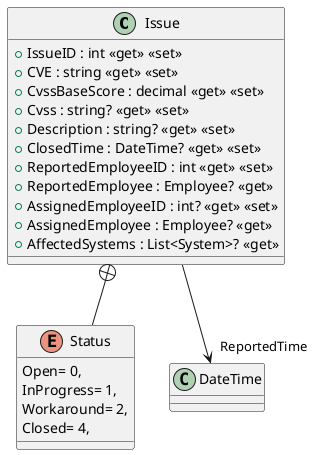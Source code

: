 @startuml
class Issue {
    + IssueID : int <<get>> <<set>>
    + CVE : string <<get>> <<set>>
    + CvssBaseScore : decimal <<get>> <<set>>
    + Cvss : string? <<get>> <<set>>
    + Description : string? <<get>> <<set>>
    + ClosedTime : DateTime? <<get>> <<set>>
    + ReportedEmployeeID : int <<get>> <<set>>
    + ReportedEmployee : Employee? <<get>>
    + AssignedEmployeeID : int? <<get>> <<set>>
    + AssignedEmployee : Employee? <<get>>
    + AffectedSystems : List<System>? <<get>>
}
enum Status {
    Open= 0,
    InProgress= 1,
    Workaround= 2,
    Closed= 4,
}
Issue --> "ReportedTime" DateTime
Issue +-- Status
@enduml
